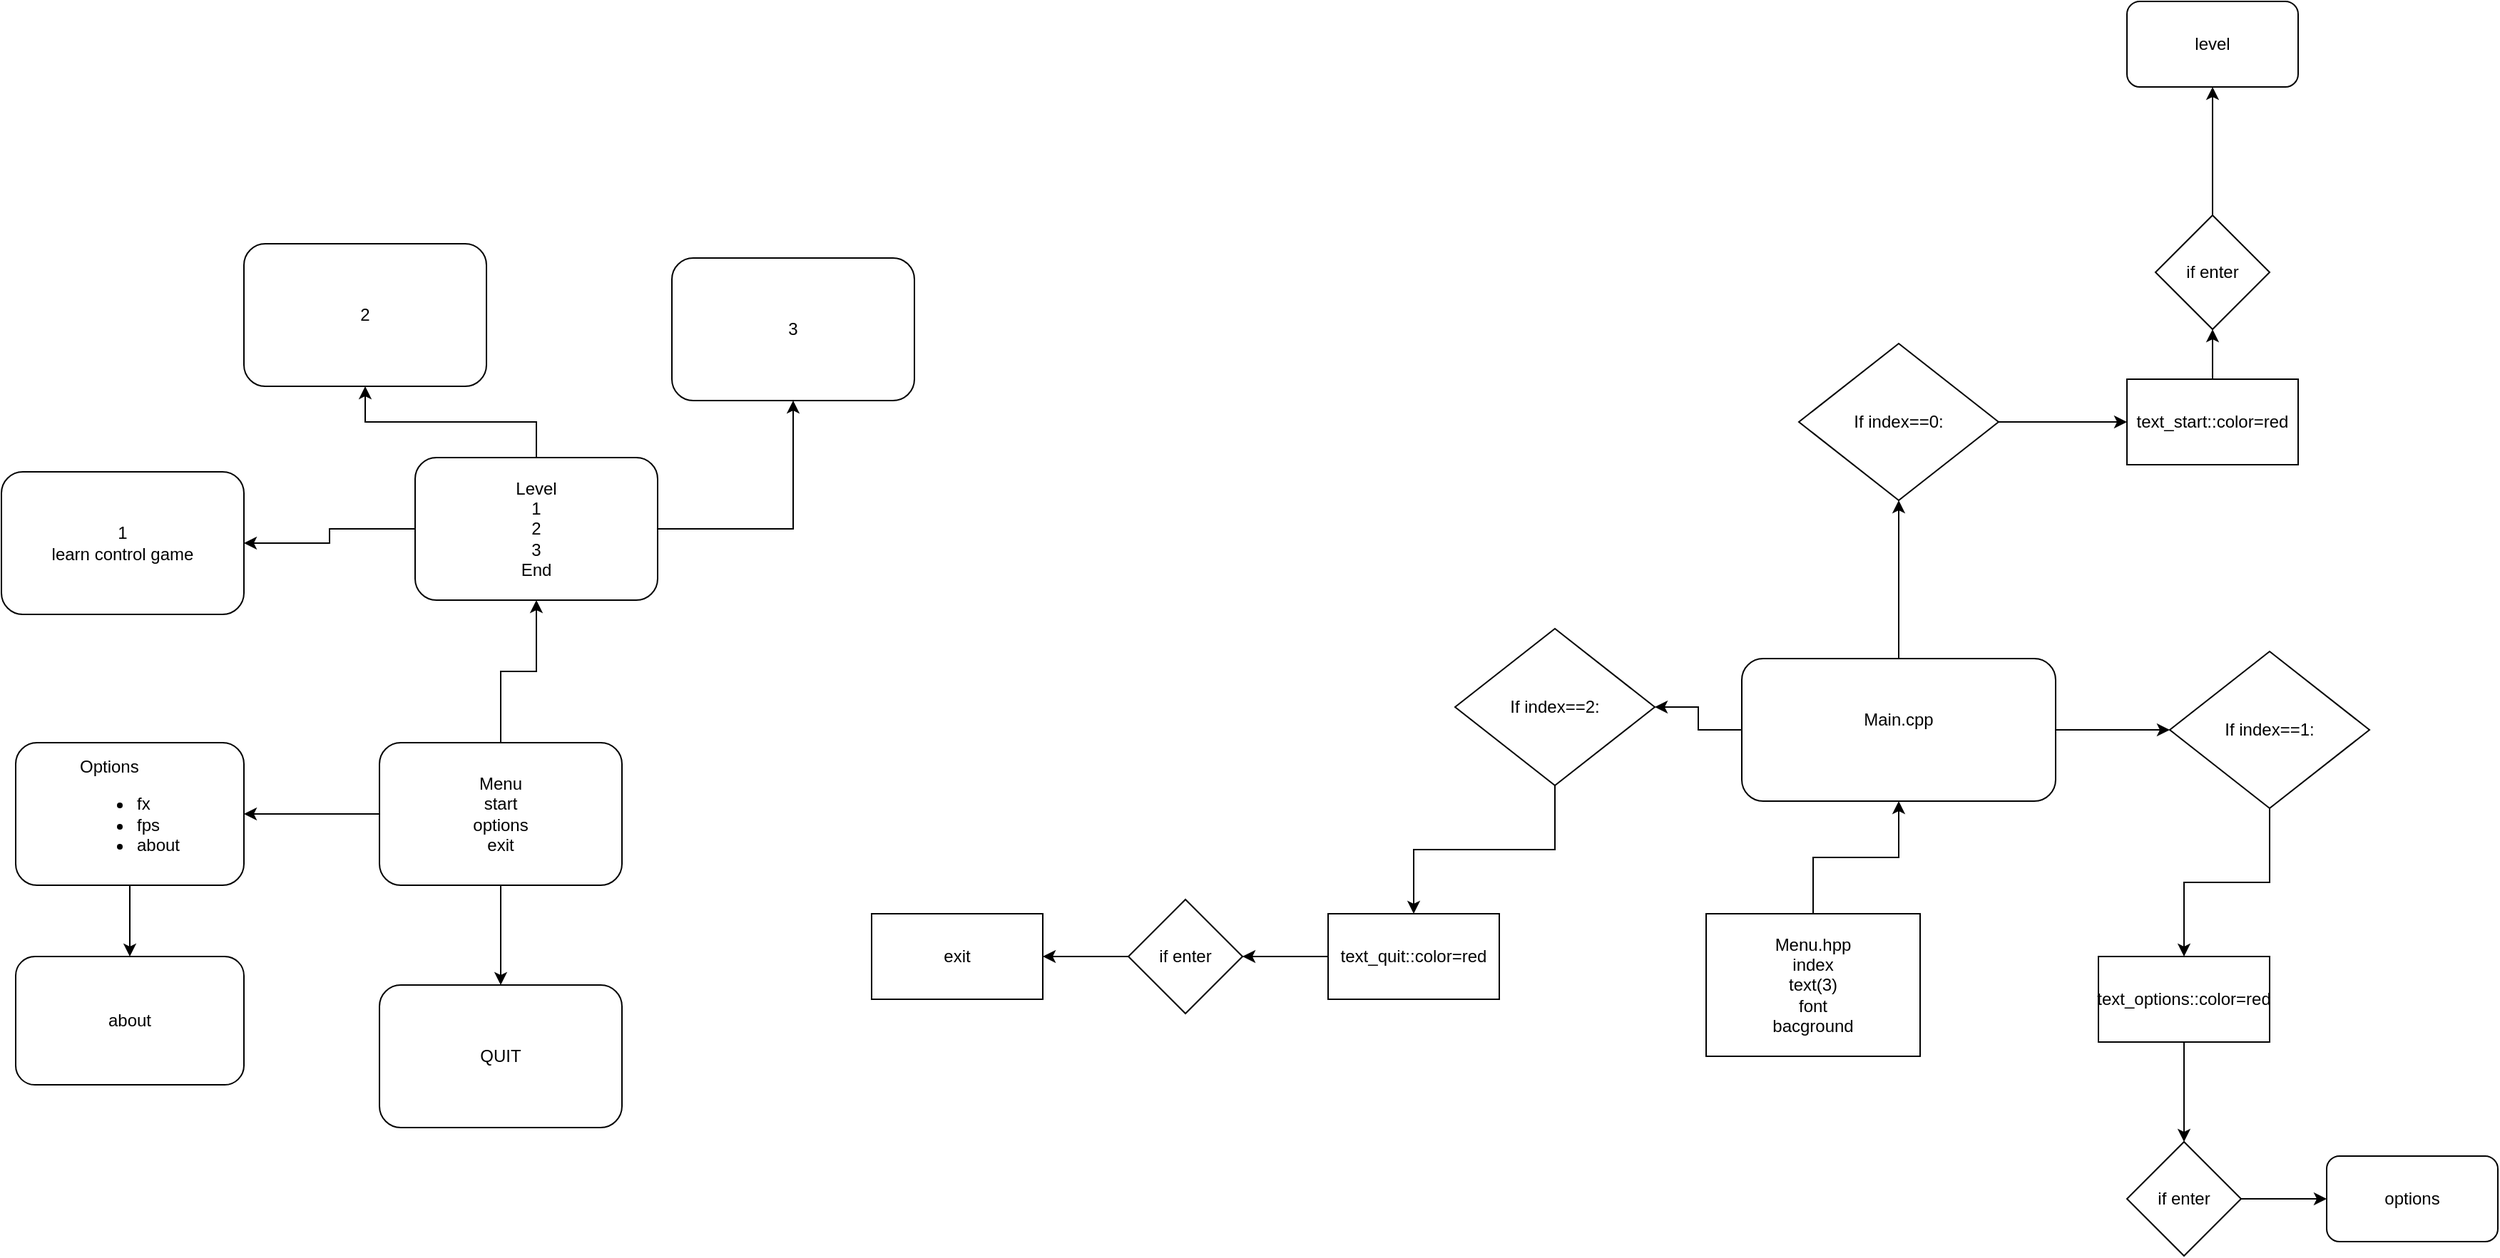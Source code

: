 <mxfile version="24.5.5" type="github">
  <diagram id="6a731a19-8d31-9384-78a2-239565b7b9f0" name="Page-1">
    <mxGraphModel dx="866" dy="1391" grid="1" gridSize="10" guides="1" tooltips="1" connect="1" arrows="1" fold="1" page="1" pageScale="1" pageWidth="1169" pageHeight="827" background="none" math="0" shadow="0">
      <root>
        <mxCell id="0" />
        <mxCell id="1" parent="0" />
        <mxCell id="c9rLrG0v9ckR0KUuirpz-71" value="" style="edgeStyle=orthogonalEdgeStyle;rounded=0;orthogonalLoop=1;jettySize=auto;html=1;" edge="1" parent="1" source="c9rLrG0v9ckR0KUuirpz-59" target="c9rLrG0v9ckR0KUuirpz-62">
          <mxGeometry relative="1" as="geometry" />
        </mxCell>
        <mxCell id="c9rLrG0v9ckR0KUuirpz-73" value="" style="edgeStyle=orthogonalEdgeStyle;rounded=0;orthogonalLoop=1;jettySize=auto;html=1;" edge="1" parent="1" source="c9rLrG0v9ckR0KUuirpz-59" target="c9rLrG0v9ckR0KUuirpz-69">
          <mxGeometry relative="1" as="geometry" />
        </mxCell>
        <mxCell id="c9rLrG0v9ckR0KUuirpz-75" value="" style="edgeStyle=orthogonalEdgeStyle;rounded=0;orthogonalLoop=1;jettySize=auto;html=1;" edge="1" parent="1" source="c9rLrG0v9ckR0KUuirpz-59" target="c9rLrG0v9ckR0KUuirpz-74">
          <mxGeometry relative="1" as="geometry" />
        </mxCell>
        <mxCell id="c9rLrG0v9ckR0KUuirpz-59" value="Menu&lt;div&gt;start&lt;/div&gt;&lt;div&gt;options&lt;/div&gt;&lt;div&gt;exit&lt;/div&gt;" style="rounded=1;whiteSpace=wrap;html=1;" vertex="1" parent="1">
          <mxGeometry x="415" y="390" width="170" height="100" as="geometry" />
        </mxCell>
        <mxCell id="c9rLrG0v9ckR0KUuirpz-72" value="" style="edgeStyle=orthogonalEdgeStyle;rounded=0;orthogonalLoop=1;jettySize=auto;html=1;" edge="1" parent="1" source="c9rLrG0v9ckR0KUuirpz-62" target="c9rLrG0v9ckR0KUuirpz-63">
          <mxGeometry relative="1" as="geometry" />
        </mxCell>
        <mxCell id="c9rLrG0v9ckR0KUuirpz-62" value="&lt;div style=&quot;text-align: justify;&quot;&gt;&lt;span style=&quot;background-color: initial;&quot;&gt;Options&lt;/span&gt;&lt;/div&gt;&lt;div&gt;&lt;ul&gt;&lt;li style=&quot;text-align: justify;&quot;&gt;fx&lt;/li&gt;&lt;li style=&quot;text-align: justify;&quot;&gt;fps&lt;/li&gt;&lt;li style=&quot;text-align: justify;&quot;&gt;about&lt;/li&gt;&lt;/ul&gt;&lt;/div&gt;" style="rounded=1;whiteSpace=wrap;html=1;align=center;" vertex="1" parent="1">
          <mxGeometry x="160" y="390" width="160" height="100" as="geometry" />
        </mxCell>
        <mxCell id="c9rLrG0v9ckR0KUuirpz-63" value="about" style="rounded=1;whiteSpace=wrap;html=1;" vertex="1" parent="1">
          <mxGeometry x="160" y="540" width="160" height="90" as="geometry" />
        </mxCell>
        <mxCell id="c9rLrG0v9ckR0KUuirpz-68" style="edgeStyle=orthogonalEdgeStyle;rounded=0;orthogonalLoop=1;jettySize=auto;html=1;entryX=0.5;entryY=0;entryDx=0;entryDy=0;" edge="1" parent="1">
          <mxGeometry relative="1" as="geometry">
            <mxPoint x="760" y="414" as="sourcePoint" />
            <mxPoint x="760" y="414" as="targetPoint" />
          </mxGeometry>
        </mxCell>
        <mxCell id="c9rLrG0v9ckR0KUuirpz-79" value="" style="edgeStyle=orthogonalEdgeStyle;rounded=0;orthogonalLoop=1;jettySize=auto;html=1;" edge="1" parent="1" source="c9rLrG0v9ckR0KUuirpz-69" target="c9rLrG0v9ckR0KUuirpz-78">
          <mxGeometry relative="1" as="geometry" />
        </mxCell>
        <mxCell id="c9rLrG0v9ckR0KUuirpz-81" value="" style="edgeStyle=orthogonalEdgeStyle;rounded=0;orthogonalLoop=1;jettySize=auto;html=1;" edge="1" parent="1" source="c9rLrG0v9ckR0KUuirpz-69" target="c9rLrG0v9ckR0KUuirpz-80">
          <mxGeometry relative="1" as="geometry" />
        </mxCell>
        <mxCell id="c9rLrG0v9ckR0KUuirpz-83" value="" style="edgeStyle=orthogonalEdgeStyle;rounded=0;orthogonalLoop=1;jettySize=auto;html=1;" edge="1" parent="1" source="c9rLrG0v9ckR0KUuirpz-69" target="c9rLrG0v9ckR0KUuirpz-82">
          <mxGeometry relative="1" as="geometry" />
        </mxCell>
        <mxCell id="c9rLrG0v9ckR0KUuirpz-69" value="Level&lt;div&gt;1&lt;/div&gt;&lt;div&gt;2&lt;/div&gt;&lt;div&gt;3&lt;/div&gt;&lt;div&gt;End&lt;/div&gt;" style="rounded=1;whiteSpace=wrap;html=1;" vertex="1" parent="1">
          <mxGeometry x="440" y="190" width="170" height="100" as="geometry" />
        </mxCell>
        <mxCell id="c9rLrG0v9ckR0KUuirpz-74" value="QUIT" style="rounded=1;whiteSpace=wrap;html=1;" vertex="1" parent="1">
          <mxGeometry x="415" y="560" width="170" height="100" as="geometry" />
        </mxCell>
        <mxCell id="c9rLrG0v9ckR0KUuirpz-78" value="1&lt;div&gt;learn control game&lt;/div&gt;" style="rounded=1;whiteSpace=wrap;html=1;" vertex="1" parent="1">
          <mxGeometry x="150" y="200" width="170" height="100" as="geometry" />
        </mxCell>
        <mxCell id="c9rLrG0v9ckR0KUuirpz-80" value="2" style="rounded=1;whiteSpace=wrap;html=1;" vertex="1" parent="1">
          <mxGeometry x="320" y="40" width="170" height="100" as="geometry" />
        </mxCell>
        <mxCell id="c9rLrG0v9ckR0KUuirpz-82" value="3" style="rounded=1;whiteSpace=wrap;html=1;" vertex="1" parent="1">
          <mxGeometry x="620" y="50" width="170" height="100" as="geometry" />
        </mxCell>
        <mxCell id="c9rLrG0v9ckR0KUuirpz-90" value="" style="edgeStyle=orthogonalEdgeStyle;rounded=0;orthogonalLoop=1;jettySize=auto;html=1;" edge="1" parent="1" source="c9rLrG0v9ckR0KUuirpz-85" target="c9rLrG0v9ckR0KUuirpz-89">
          <mxGeometry relative="1" as="geometry" />
        </mxCell>
        <mxCell id="c9rLrG0v9ckR0KUuirpz-96" value="" style="edgeStyle=orthogonalEdgeStyle;rounded=0;orthogonalLoop=1;jettySize=auto;html=1;" edge="1" parent="1" source="c9rLrG0v9ckR0KUuirpz-85" target="c9rLrG0v9ckR0KUuirpz-94">
          <mxGeometry relative="1" as="geometry" />
        </mxCell>
        <mxCell id="c9rLrG0v9ckR0KUuirpz-100" value="" style="edgeStyle=orthogonalEdgeStyle;rounded=0;orthogonalLoop=1;jettySize=auto;html=1;" edge="1" parent="1" source="c9rLrG0v9ckR0KUuirpz-85" target="c9rLrG0v9ckR0KUuirpz-98">
          <mxGeometry relative="1" as="geometry" />
        </mxCell>
        <mxCell id="c9rLrG0v9ckR0KUuirpz-85" value="Main.cpp&lt;div&gt;&lt;br&gt;&lt;/div&gt;" style="rounded=1;whiteSpace=wrap;html=1;align=center;" vertex="1" parent="1">
          <mxGeometry x="1370" y="331" width="220" height="100" as="geometry" />
        </mxCell>
        <mxCell id="c9rLrG0v9ckR0KUuirpz-88" value="" style="edgeStyle=orthogonalEdgeStyle;rounded=0;orthogonalLoop=1;jettySize=auto;html=1;" edge="1" parent="1" source="c9rLrG0v9ckR0KUuirpz-87" target="c9rLrG0v9ckR0KUuirpz-85">
          <mxGeometry relative="1" as="geometry" />
        </mxCell>
        <mxCell id="c9rLrG0v9ckR0KUuirpz-87" value="Menu.hpp&lt;div&gt;index&lt;/div&gt;&lt;div&gt;text(3)&lt;/div&gt;&lt;div&gt;font&lt;/div&gt;&lt;div&gt;bacground&lt;/div&gt;" style="rounded=0;whiteSpace=wrap;html=1;" vertex="1" parent="1">
          <mxGeometry x="1345" y="510" width="150" height="100" as="geometry" />
        </mxCell>
        <mxCell id="c9rLrG0v9ckR0KUuirpz-92" value="" style="edgeStyle=orthogonalEdgeStyle;rounded=0;orthogonalLoop=1;jettySize=auto;html=1;" edge="1" parent="1" source="c9rLrG0v9ckR0KUuirpz-89" target="c9rLrG0v9ckR0KUuirpz-91">
          <mxGeometry relative="1" as="geometry" />
        </mxCell>
        <mxCell id="c9rLrG0v9ckR0KUuirpz-89" value="If index==0:" style="rhombus;whiteSpace=wrap;html=1;" vertex="1" parent="1">
          <mxGeometry x="1410" y="110" width="140" height="110" as="geometry" />
        </mxCell>
        <mxCell id="c9rLrG0v9ckR0KUuirpz-107" value="" style="edgeStyle=orthogonalEdgeStyle;rounded=0;orthogonalLoop=1;jettySize=auto;html=1;" edge="1" parent="1" source="c9rLrG0v9ckR0KUuirpz-91" target="c9rLrG0v9ckR0KUuirpz-102">
          <mxGeometry relative="1" as="geometry" />
        </mxCell>
        <mxCell id="c9rLrG0v9ckR0KUuirpz-91" value="text_start::color=red" style="whiteSpace=wrap;html=1;" vertex="1" parent="1">
          <mxGeometry x="1640" y="135" width="120" height="60" as="geometry" />
        </mxCell>
        <mxCell id="c9rLrG0v9ckR0KUuirpz-93" value="" style="edgeStyle=orthogonalEdgeStyle;rounded=0;orthogonalLoop=1;jettySize=auto;html=1;" edge="1" parent="1" source="c9rLrG0v9ckR0KUuirpz-94" target="c9rLrG0v9ckR0KUuirpz-95">
          <mxGeometry relative="1" as="geometry" />
        </mxCell>
        <mxCell id="c9rLrG0v9ckR0KUuirpz-94" value="If index==1:" style="rhombus;whiteSpace=wrap;html=1;" vertex="1" parent="1">
          <mxGeometry x="1670" y="326" width="140" height="110" as="geometry" />
        </mxCell>
        <mxCell id="c9rLrG0v9ckR0KUuirpz-111" value="" style="edgeStyle=orthogonalEdgeStyle;rounded=0;orthogonalLoop=1;jettySize=auto;html=1;" edge="1" parent="1" source="c9rLrG0v9ckR0KUuirpz-95" target="c9rLrG0v9ckR0KUuirpz-110">
          <mxGeometry relative="1" as="geometry" />
        </mxCell>
        <mxCell id="c9rLrG0v9ckR0KUuirpz-95" value="text_options::color=red" style="whiteSpace=wrap;html=1;" vertex="1" parent="1">
          <mxGeometry x="1620" y="540" width="120" height="60" as="geometry" />
        </mxCell>
        <mxCell id="c9rLrG0v9ckR0KUuirpz-97" value="" style="edgeStyle=orthogonalEdgeStyle;rounded=0;orthogonalLoop=1;jettySize=auto;html=1;" edge="1" parent="1" source="c9rLrG0v9ckR0KUuirpz-98" target="c9rLrG0v9ckR0KUuirpz-99">
          <mxGeometry relative="1" as="geometry" />
        </mxCell>
        <mxCell id="c9rLrG0v9ckR0KUuirpz-98" value="If index==2:" style="rhombus;whiteSpace=wrap;html=1;" vertex="1" parent="1">
          <mxGeometry x="1169" y="310" width="140" height="110" as="geometry" />
        </mxCell>
        <mxCell id="c9rLrG0v9ckR0KUuirpz-104" value="" style="edgeStyle=orthogonalEdgeStyle;rounded=0;orthogonalLoop=1;jettySize=auto;html=1;" edge="1" parent="1" source="c9rLrG0v9ckR0KUuirpz-99" target="c9rLrG0v9ckR0KUuirpz-103">
          <mxGeometry relative="1" as="geometry" />
        </mxCell>
        <mxCell id="c9rLrG0v9ckR0KUuirpz-99" value="text_quit::color=red" style="whiteSpace=wrap;html=1;" vertex="1" parent="1">
          <mxGeometry x="1080" y="510" width="120" height="60" as="geometry" />
        </mxCell>
        <mxCell id="c9rLrG0v9ckR0KUuirpz-109" value="" style="edgeStyle=orthogonalEdgeStyle;rounded=0;orthogonalLoop=1;jettySize=auto;html=1;" edge="1" parent="1" source="c9rLrG0v9ckR0KUuirpz-102" target="c9rLrG0v9ckR0KUuirpz-108">
          <mxGeometry relative="1" as="geometry" />
        </mxCell>
        <mxCell id="c9rLrG0v9ckR0KUuirpz-102" value="if enter" style="rhombus;whiteSpace=wrap;html=1;" vertex="1" parent="1">
          <mxGeometry x="1660" y="20" width="80" height="80" as="geometry" />
        </mxCell>
        <mxCell id="c9rLrG0v9ckR0KUuirpz-106" value="" style="edgeStyle=orthogonalEdgeStyle;rounded=0;orthogonalLoop=1;jettySize=auto;html=1;" edge="1" parent="1" source="c9rLrG0v9ckR0KUuirpz-103" target="c9rLrG0v9ckR0KUuirpz-105">
          <mxGeometry relative="1" as="geometry" />
        </mxCell>
        <mxCell id="c9rLrG0v9ckR0KUuirpz-103" value="if enter" style="rhombus;whiteSpace=wrap;html=1;" vertex="1" parent="1">
          <mxGeometry x="940" y="500" width="80" height="80" as="geometry" />
        </mxCell>
        <mxCell id="c9rLrG0v9ckR0KUuirpz-105" value="exit" style="whiteSpace=wrap;html=1;" vertex="1" parent="1">
          <mxGeometry x="760" y="510" width="120" height="60" as="geometry" />
        </mxCell>
        <mxCell id="c9rLrG0v9ckR0KUuirpz-108" value="level" style="rounded=1;whiteSpace=wrap;html=1;" vertex="1" parent="1">
          <mxGeometry x="1640" y="-130" width="120" height="60" as="geometry" />
        </mxCell>
        <mxCell id="c9rLrG0v9ckR0KUuirpz-113" value="" style="edgeStyle=orthogonalEdgeStyle;rounded=0;orthogonalLoop=1;jettySize=auto;html=1;" edge="1" parent="1" source="c9rLrG0v9ckR0KUuirpz-110" target="c9rLrG0v9ckR0KUuirpz-112">
          <mxGeometry relative="1" as="geometry" />
        </mxCell>
        <mxCell id="c9rLrG0v9ckR0KUuirpz-110" value="if enter" style="rhombus;whiteSpace=wrap;html=1;" vertex="1" parent="1">
          <mxGeometry x="1640" y="670" width="80" height="80" as="geometry" />
        </mxCell>
        <mxCell id="c9rLrG0v9ckR0KUuirpz-112" value="options" style="rounded=1;whiteSpace=wrap;html=1;" vertex="1" parent="1">
          <mxGeometry x="1780" y="680" width="120" height="60" as="geometry" />
        </mxCell>
      </root>
    </mxGraphModel>
  </diagram>
</mxfile>
